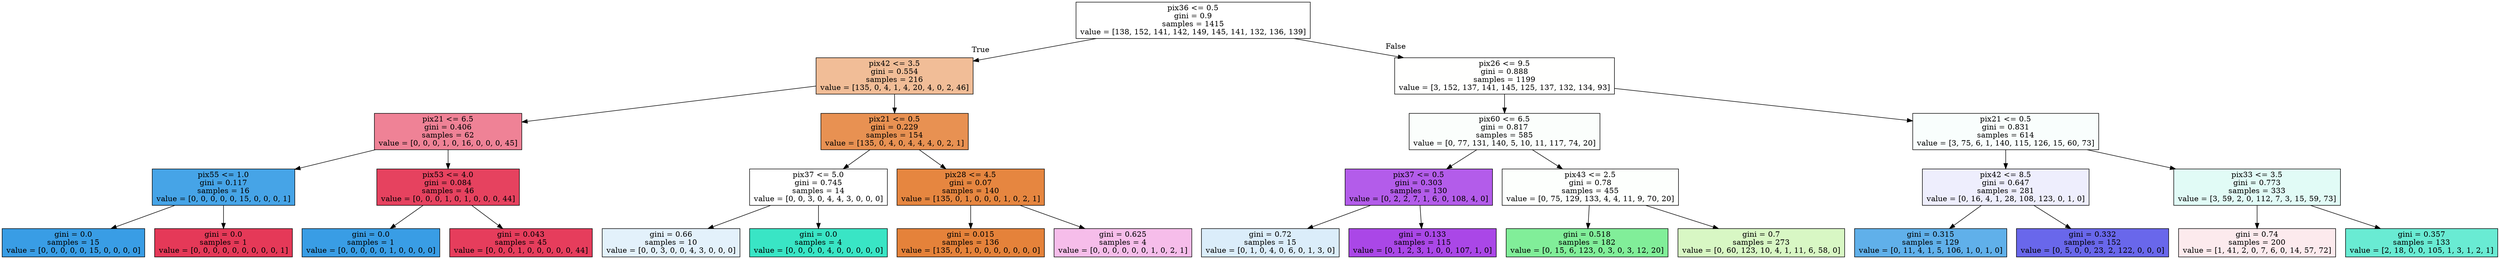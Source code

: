 digraph Tree {
node [shape=box, style="filled", color="black"] ;
graph [ranksep=equally, splines=polyline] ;
0 [label="pix36 <= 0.5\ngini = 0.9\nsamples = 1415\nvalue = [138, 152, 141, 142, 149, 145, 141, 132, 136, 139]", fillcolor="#ffffff"] ;
1 [label="pix42 <= 3.5\ngini = 0.554\nsamples = 216\nvalue = [135, 0, 4, 1, 4, 20, 4, 0, 2, 46]", fillcolor="#f1bd97"] ;
0 -> 1 [labeldistance=2.5, labelangle=45, headlabel="True"] ;
2 [label="pix21 <= 6.5\ngini = 0.406\nsamples = 62\nvalue = [0, 0, 0, 1, 0, 16, 0, 0, 0, 45]", fillcolor="#ef8296"] ;
1 -> 2 ;
3 [label="pix55 <= 1.0\ngini = 0.117\nsamples = 16\nvalue = [0, 0, 0, 0, 0, 15, 0, 0, 0, 1]", fillcolor="#46a4e7"] ;
2 -> 3 ;
4 [label="gini = 0.0\nsamples = 15\nvalue = [0, 0, 0, 0, 0, 15, 0, 0, 0, 0]", fillcolor="#399de5"] ;
3 -> 4 ;
5 [label="gini = 0.0\nsamples = 1\nvalue = [0, 0, 0, 0, 0, 0, 0, 0, 0, 1]", fillcolor="#e53958"] ;
3 -> 5 ;
6 [label="pix53 <= 4.0\ngini = 0.084\nsamples = 46\nvalue = [0, 0, 0, 1, 0, 1, 0, 0, 0, 44]", fillcolor="#e6425f"] ;
2 -> 6 ;
7 [label="gini = 0.0\nsamples = 1\nvalue = [0, 0, 0, 0, 0, 1, 0, 0, 0, 0]", fillcolor="#399de5"] ;
6 -> 7 ;
8 [label="gini = 0.043\nsamples = 45\nvalue = [0, 0, 0, 1, 0, 0, 0, 0, 0, 44]", fillcolor="#e63d5c"] ;
6 -> 8 ;
9 [label="pix21 <= 0.5\ngini = 0.229\nsamples = 154\nvalue = [135, 0, 4, 0, 4, 4, 4, 0, 2, 1]", fillcolor="#e89152"] ;
1 -> 9 ;
10 [label="pix37 <= 5.0\ngini = 0.745\nsamples = 14\nvalue = [0, 0, 3, 0, 4, 4, 3, 0, 0, 0]", fillcolor="#ffffff"] ;
9 -> 10 ;
11 [label="gini = 0.66\nsamples = 10\nvalue = [0, 0, 3, 0, 0, 4, 3, 0, 0, 0]", fillcolor="#e3f1fb"] ;
10 -> 11 ;
12 [label="gini = 0.0\nsamples = 4\nvalue = [0, 0, 0, 0, 4, 0, 0, 0, 0, 0]", fillcolor="#39e5c5"] ;
10 -> 12 ;
13 [label="pix28 <= 4.5\ngini = 0.07\nsamples = 140\nvalue = [135, 0, 1, 0, 0, 0, 1, 0, 2, 1]", fillcolor="#e68640"] ;
9 -> 13 ;
14 [label="gini = 0.015\nsamples = 136\nvalue = [135, 0, 1, 0, 0, 0, 0, 0, 0, 0]", fillcolor="#e5823a"] ;
13 -> 14 ;
15 [label="gini = 0.625\nsamples = 4\nvalue = [0, 0, 0, 0, 0, 0, 1, 0, 2, 1]", fillcolor="#f6bdea"] ;
13 -> 15 ;
16 [label="pix26 <= 9.5\ngini = 0.888\nsamples = 1199\nvalue = [3, 152, 137, 141, 145, 125, 137, 132, 134, 93]", fillcolor="#fffffe"] ;
0 -> 16 [labeldistance=2.5, labelangle=-45, headlabel="False"] ;
17 [label="pix60 <= 6.5\ngini = 0.817\nsamples = 585\nvalue = [0, 77, 131, 140, 5, 10, 11, 117, 74, 20]", fillcolor="#fbfefc"] ;
16 -> 17 ;
18 [label="pix37 <= 0.5\ngini = 0.303\nsamples = 130\nvalue = [0, 2, 2, 7, 1, 6, 0, 108, 4, 0]", fillcolor="#b35cea"] ;
17 -> 18 ;
19 [label="gini = 0.72\nsamples = 15\nvalue = [0, 1, 0, 4, 0, 6, 0, 1, 3, 0]", fillcolor="#dbedfa"] ;
18 -> 19 ;
20 [label="gini = 0.133\nsamples = 115\nvalue = [0, 1, 2, 3, 1, 0, 0, 107, 1, 0]", fillcolor="#aa47e7"] ;
18 -> 20 ;
21 [label="pix43 <= 2.5\ngini = 0.78\nsamples = 455\nvalue = [0, 75, 129, 133, 4, 4, 11, 9, 70, 20]", fillcolor="#fdfffd"] ;
17 -> 21 ;
22 [label="gini = 0.518\nsamples = 182\nvalue = [0, 15, 6, 123, 0, 3, 0, 3, 12, 20]", fillcolor="#81ee99"] ;
21 -> 22 ;
23 [label="gini = 0.7\nsamples = 273\nvalue = [0, 60, 123, 10, 4, 1, 11, 6, 58, 0]", fillcolor="#d8f7c4"] ;
21 -> 23 ;
24 [label="pix21 <= 0.5\ngini = 0.831\nsamples = 614\nvalue = [3, 75, 6, 1, 140, 115, 126, 15, 60, 73]", fillcolor="#f9fefd"] ;
16 -> 24 ;
25 [label="pix42 <= 8.5\ngini = 0.647\nsamples = 281\nvalue = [0, 16, 4, 1, 28, 108, 123, 0, 1, 0]", fillcolor="#eeeefd"] ;
24 -> 25 ;
26 [label="gini = 0.315\nsamples = 129\nvalue = [0, 11, 4, 1, 5, 106, 1, 0, 1, 0]", fillcolor="#60b0ea"] ;
25 -> 26 ;
27 [label="gini = 0.332\nsamples = 152\nvalue = [0, 5, 0, 0, 23, 2, 122, 0, 0, 0]", fillcolor="#6967eb"] ;
25 -> 27 ;
28 [label="pix33 <= 3.5\ngini = 0.773\nsamples = 333\nvalue = [3, 59, 2, 0, 112, 7, 3, 15, 59, 73]", fillcolor="#e1fbf6"] ;
24 -> 28 ;
29 [label="gini = 0.74\nsamples = 200\nvalue = [1, 41, 2, 0, 7, 6, 0, 14, 57, 72]", fillcolor="#fceaed"] ;
28 -> 29 ;
30 [label="gini = 0.357\nsamples = 133\nvalue = [2, 18, 0, 0, 105, 1, 3, 1, 2, 1]", fillcolor="#69ebd3"] ;
28 -> 30 ;
{rank=same ; 0} ;
{rank=same ; 1; 16} ;
{rank=same ; 2; 9; 17; 24} ;
{rank=same ; 3; 6; 10; 13; 18; 21; 25; 28} ;
{rank=same ; 4; 5; 7; 8; 11; 12; 14; 15; 19; 20; 22; 23; 26; 27; 29; 30} ;
}